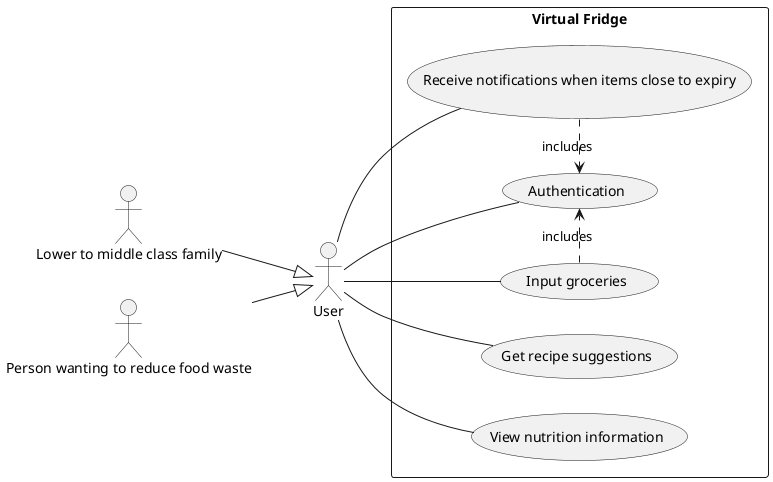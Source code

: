 /'This file is used to generate the usecase diagram with plantuml. To generate it from the command line run'/
/'java -jar plantuml.jar usecasediagram.txt'/
/'Make sure you [download PlantUML first](https://plantuml.com/download)'/
@startuml
left to right direction
:Lower to middle class family: --|> User
:Person wanting to reduce food waste: --|> User
rectangle "Virtual Fridge" {
usecase authentication as "Authentication"
usecase groceries as "Input groceries"
usecase recipes as "Get recipe suggestions"
usecase expiration as "Receive notifications when items close to expiry"
usecase nutrition as "View nutrition information"
}
expiration .> authentication : includes
groceries .> authentication : includes
User -- authentication
User -- groceries
User -- recipes
User -- expiration
User -- nutrition
@enduml
